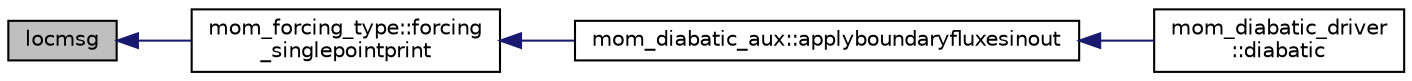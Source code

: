 digraph "locmsg"
{
 // INTERACTIVE_SVG=YES
  edge [fontname="Helvetica",fontsize="10",labelfontname="Helvetica",labelfontsize="10"];
  node [fontname="Helvetica",fontsize="10",shape=record];
  rankdir="LR";
  Node1 [label="locmsg",height=0.2,width=0.4,color="black", fillcolor="grey75", style="filled", fontcolor="black"];
  Node1 -> Node2 [dir="back",color="midnightblue",fontsize="10",style="solid",fontname="Helvetica"];
  Node2 [label="mom_forcing_type::forcing\l_singlepointprint",height=0.2,width=0.4,color="black", fillcolor="white", style="filled",URL="$namespacemom__forcing__type.html#a1048a8e80ebd47f83b91772c02aedba2",tooltip="Write out values of the fluxes arrays at the i,j location. This is a debugging tool. "];
  Node2 -> Node3 [dir="back",color="midnightblue",fontsize="10",style="solid",fontname="Helvetica"];
  Node3 [label="mom_diabatic_aux::applyboundaryfluxesinout",height=0.2,width=0.4,color="black", fillcolor="white", style="filled",URL="$namespacemom__diabatic__aux.html#aed2e2c3c0c73c160399e7de6f84c2c7f",tooltip="Update the thickness, temperature, and salinity due to thermodynamic boundary forcing (contained in f..."];
  Node3 -> Node4 [dir="back",color="midnightblue",fontsize="10",style="solid",fontname="Helvetica"];
  Node4 [label="mom_diabatic_driver\l::diabatic",height=0.2,width=0.4,color="black", fillcolor="white", style="filled",URL="$namespacemom__diabatic__driver.html#af76fe90c618a04d7806bc53fe0f7a2a7",tooltip="This subroutine imposes the diapycnal mass fluxes and the accompanying diapycnal advection of momentu..."];
}
